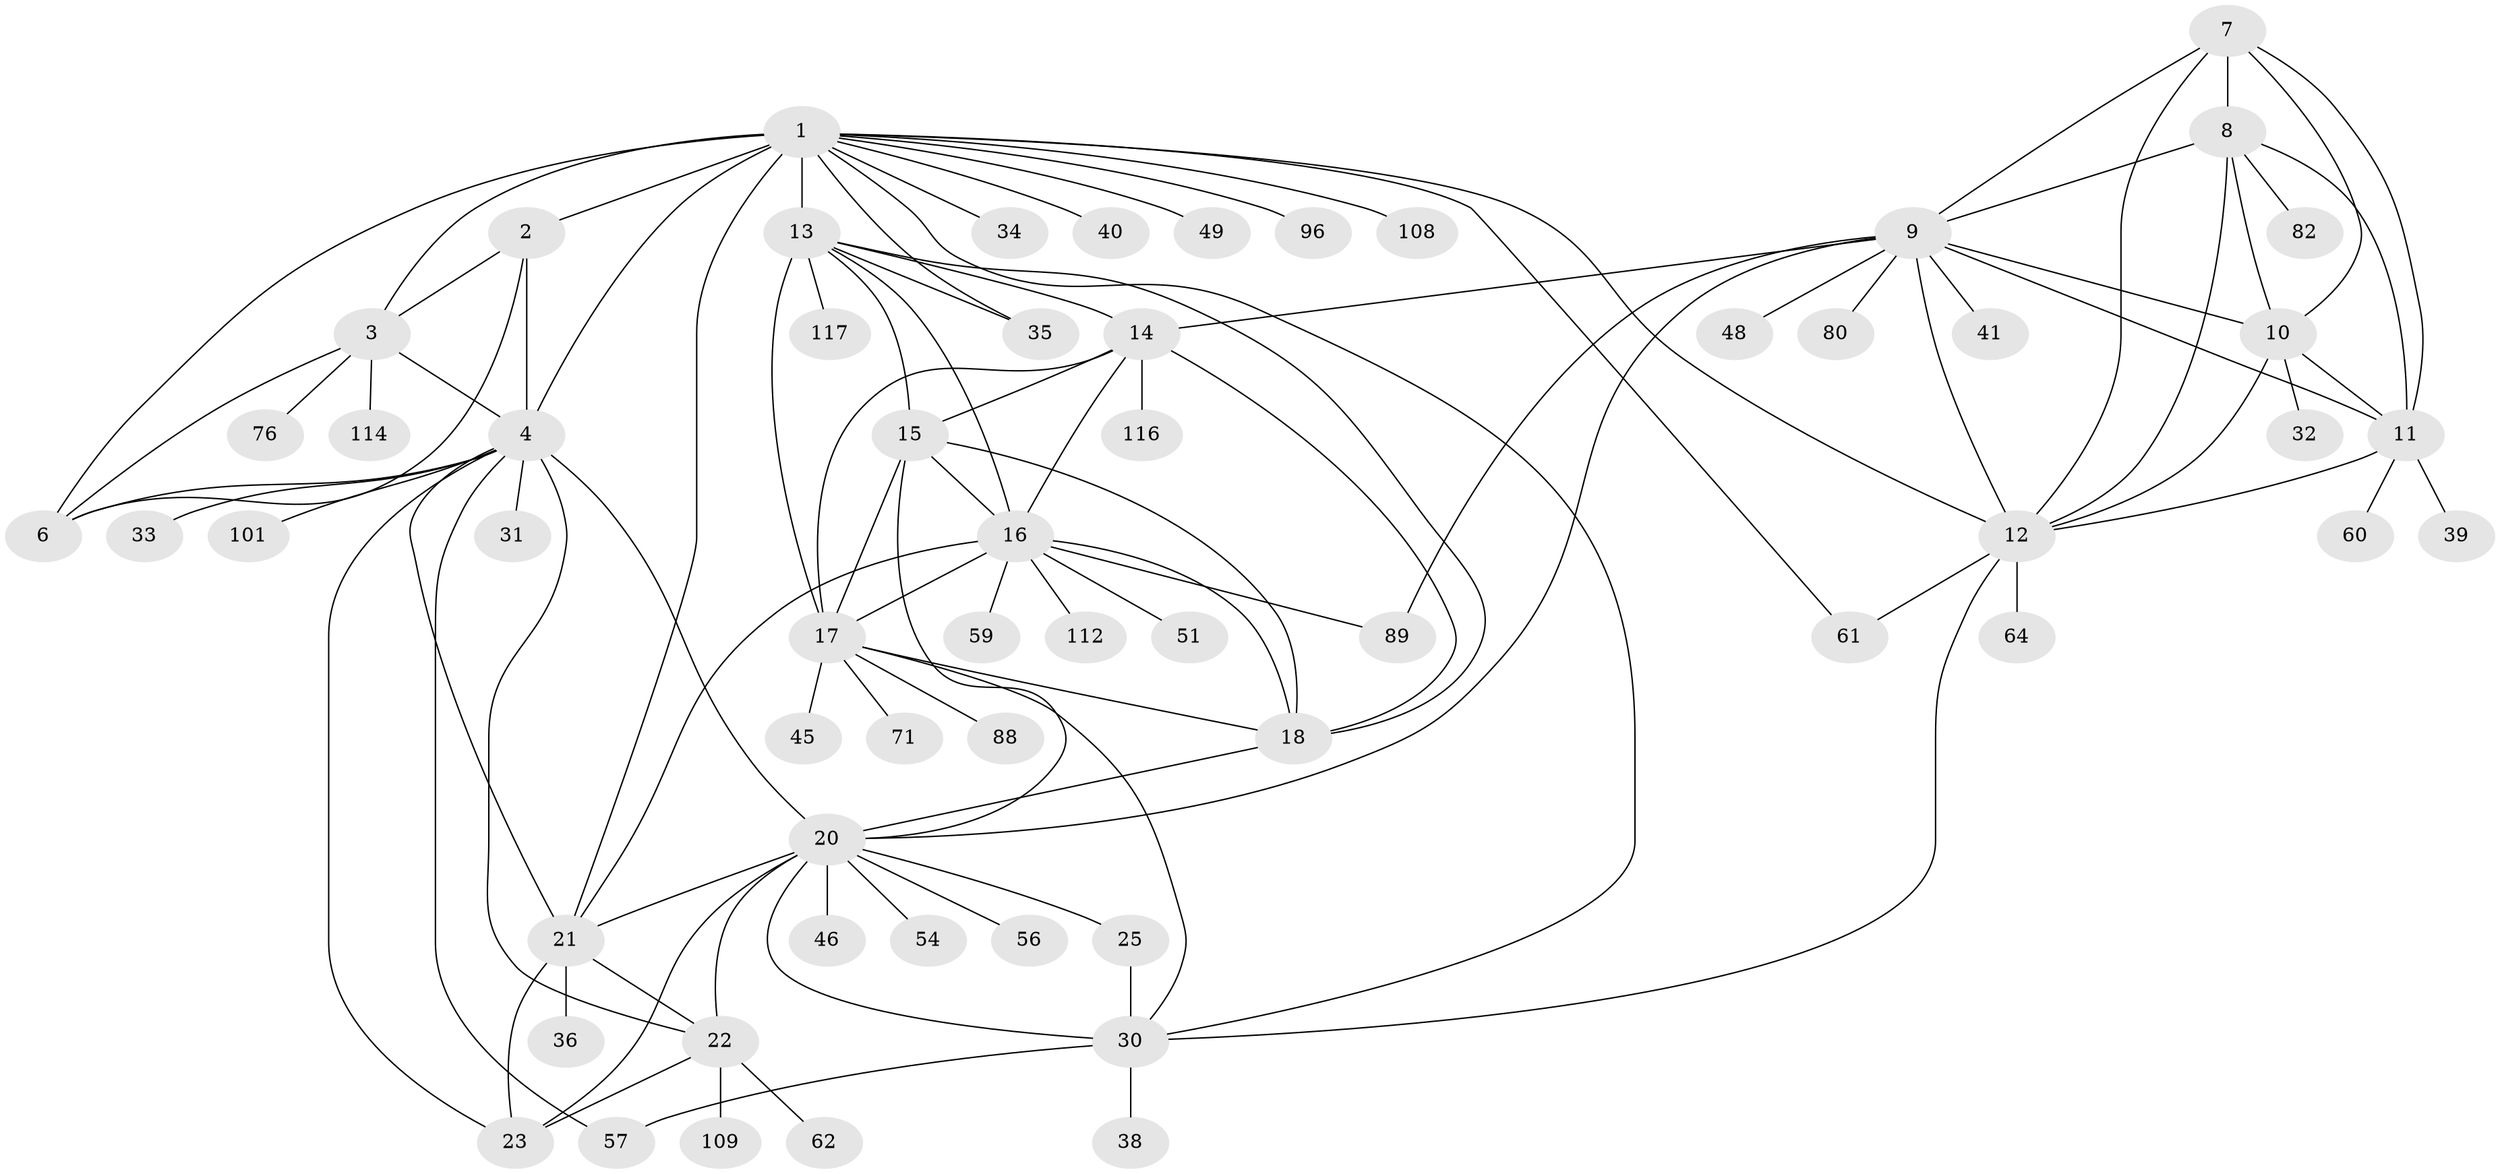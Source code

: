 // original degree distribution, {12: 0.03305785123966942, 5: 0.03305785123966942, 8: 0.049586776859504134, 15: 0.008264462809917356, 6: 0.04132231404958678, 11: 0.008264462809917356, 7: 0.04132231404958678, 9: 0.01652892561983471, 10: 0.024793388429752067, 1: 0.6198347107438017, 2: 0.08264462809917356, 3: 0.03305785123966942, 4: 0.008264462809917356}
// Generated by graph-tools (version 1.1) at 2025/15/03/09/25 04:15:46]
// undirected, 60 vertices, 105 edges
graph export_dot {
graph [start="1"]
  node [color=gray90,style=filled];
  1 [super="+5"];
  2;
  3 [super="+68"];
  4 [super="+19+43+105+103+121+86+78+52"];
  6;
  7 [super="+50"];
  8;
  9;
  10 [super="+67+63"];
  11;
  12;
  13;
  14;
  15;
  16;
  17;
  18;
  20 [super="+84+118+37+44+24+47+26"];
  21 [super="+97"];
  22;
  23 [super="+58"];
  25 [super="+29"];
  30 [super="+73+107+113+70"];
  31;
  32;
  33;
  34;
  35;
  36;
  38;
  39;
  40;
  41;
  45;
  46;
  48 [super="+69"];
  49;
  51 [super="+81"];
  54;
  56;
  57 [super="+106"];
  59;
  60;
  61 [super="+65"];
  62;
  64;
  71;
  76;
  80;
  82;
  88;
  89;
  96;
  101;
  108;
  109;
  112;
  114;
  116;
  117;
  1 -- 2 [weight=2];
  1 -- 3 [weight=2];
  1 -- 4 [weight=2];
  1 -- 6 [weight=2];
  1 -- 12;
  1 -- 30;
  1 -- 34;
  1 -- 49;
  1 -- 96;
  1 -- 108;
  1 -- 21;
  1 -- 35;
  1 -- 40;
  1 -- 13;
  1 -- 61;
  2 -- 3;
  2 -- 4;
  2 -- 6;
  3 -- 4;
  3 -- 6;
  3 -- 76;
  3 -- 114;
  4 -- 6;
  4 -- 31;
  4 -- 33;
  4 -- 101;
  4 -- 20 [weight=2];
  4 -- 21;
  4 -- 22;
  4 -- 23;
  4 -- 57;
  7 -- 8;
  7 -- 9;
  7 -- 10;
  7 -- 11;
  7 -- 12;
  8 -- 9;
  8 -- 10;
  8 -- 11;
  8 -- 12;
  8 -- 82;
  9 -- 10;
  9 -- 11;
  9 -- 12;
  9 -- 14;
  9 -- 20;
  9 -- 41;
  9 -- 48;
  9 -- 80;
  9 -- 89;
  10 -- 11;
  10 -- 12;
  10 -- 32;
  11 -- 12;
  11 -- 39;
  11 -- 60;
  12 -- 30;
  12 -- 61;
  12 -- 64;
  13 -- 14;
  13 -- 15;
  13 -- 16;
  13 -- 17;
  13 -- 18;
  13 -- 35;
  13 -- 117;
  14 -- 15;
  14 -- 16;
  14 -- 17;
  14 -- 18;
  14 -- 116;
  15 -- 16;
  15 -- 17;
  15 -- 18;
  15 -- 20;
  16 -- 17;
  16 -- 18;
  16 -- 21;
  16 -- 51;
  16 -- 59;
  16 -- 89;
  16 -- 112;
  17 -- 18;
  17 -- 45;
  17 -- 71;
  17 -- 88;
  17 -- 30;
  18 -- 20;
  20 -- 21 [weight=2];
  20 -- 22 [weight=2];
  20 -- 23 [weight=2];
  20 -- 56;
  20 -- 54;
  20 -- 30 [weight=3];
  20 -- 25 [weight=6];
  20 -- 46;
  21 -- 22;
  21 -- 23;
  21 -- 36;
  22 -- 23;
  22 -- 62;
  22 -- 109;
  25 -- 30 [weight=2];
  30 -- 38;
  30 -- 57;
}
